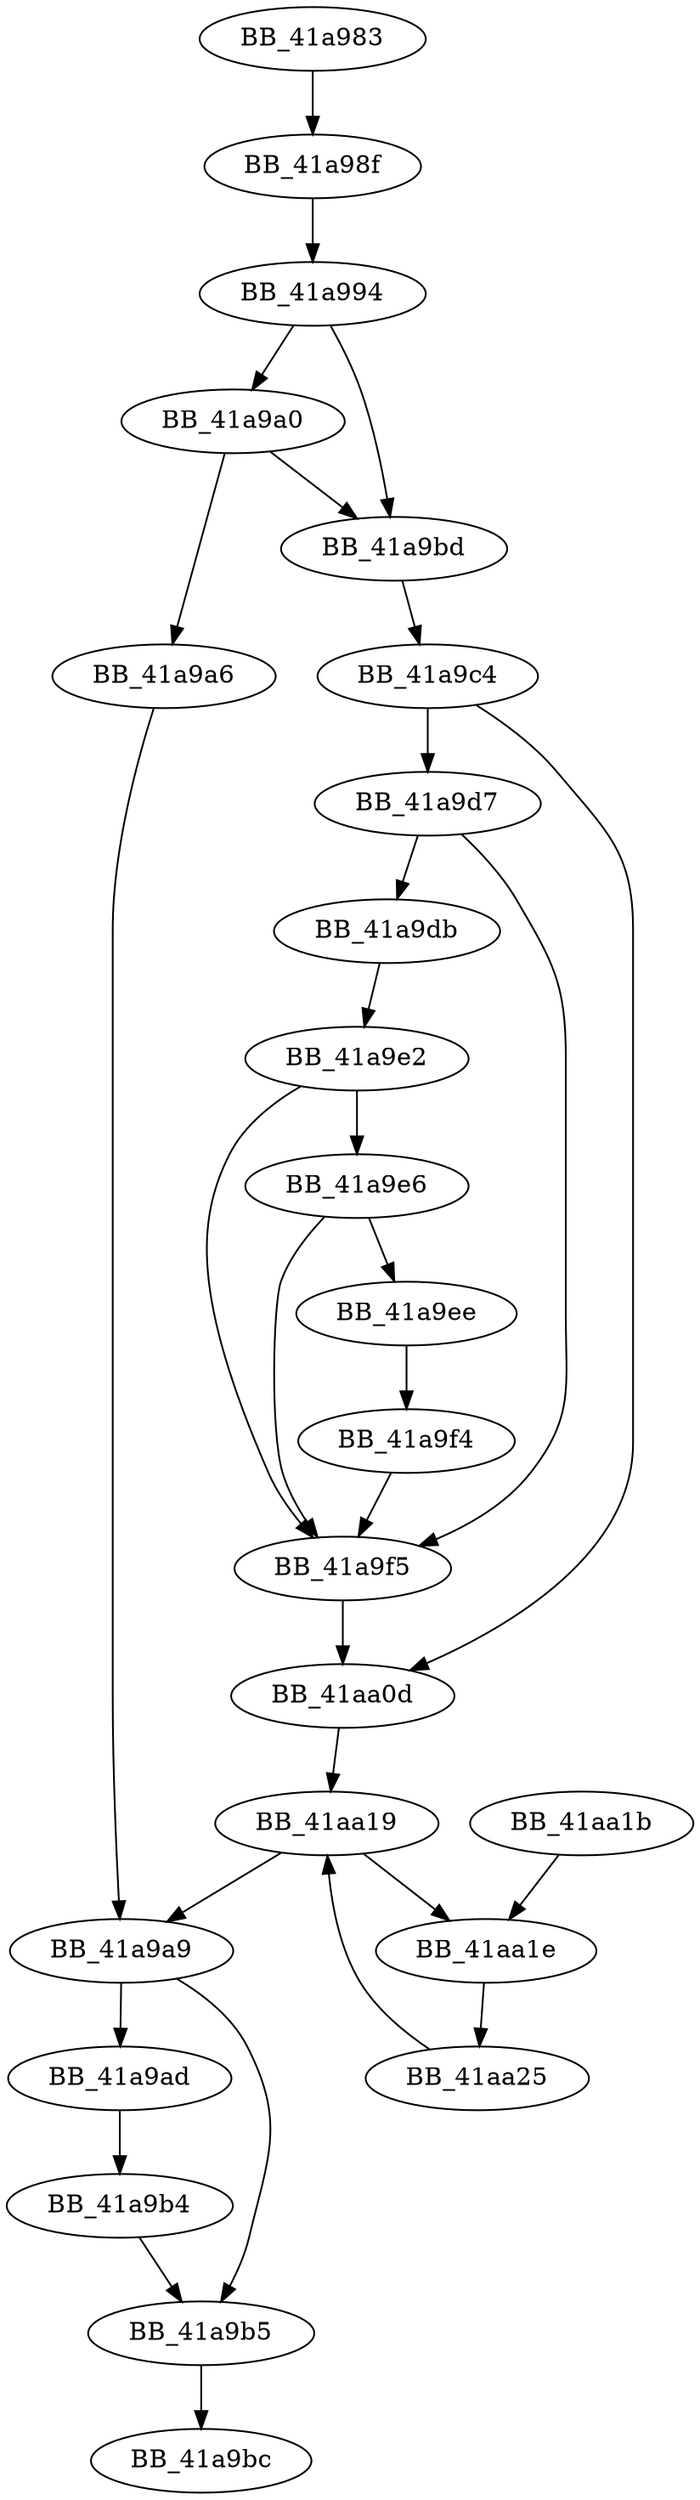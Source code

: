 DiGraph ___updatetmbcinfo{
BB_41a983->BB_41a98f
BB_41a98f->BB_41a994
BB_41a994->BB_41a9a0
BB_41a994->BB_41a9bd
BB_41a9a0->BB_41a9a6
BB_41a9a0->BB_41a9bd
BB_41a9a6->BB_41a9a9
BB_41a9a9->BB_41a9ad
BB_41a9a9->BB_41a9b5
BB_41a9ad->BB_41a9b4
BB_41a9b4->BB_41a9b5
BB_41a9b5->BB_41a9bc
BB_41a9bd->BB_41a9c4
BB_41a9c4->BB_41a9d7
BB_41a9c4->BB_41aa0d
BB_41a9d7->BB_41a9db
BB_41a9d7->BB_41a9f5
BB_41a9db->BB_41a9e2
BB_41a9e2->BB_41a9e6
BB_41a9e2->BB_41a9f5
BB_41a9e6->BB_41a9ee
BB_41a9e6->BB_41a9f5
BB_41a9ee->BB_41a9f4
BB_41a9f4->BB_41a9f5
BB_41a9f5->BB_41aa0d
BB_41aa0d->BB_41aa19
BB_41aa19->BB_41a9a9
BB_41aa19->BB_41aa1e
BB_41aa1b->BB_41aa1e
BB_41aa1e->BB_41aa25
BB_41aa25->BB_41aa19
}
